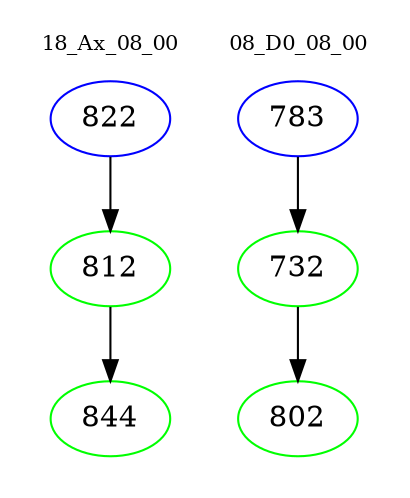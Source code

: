 digraph{
subgraph cluster_0 {
color = white
label = "18_Ax_08_00";
fontsize=10;
T0_822 [label="822", color="blue"]
T0_822 -> T0_812 [color="black"]
T0_812 [label="812", color="green"]
T0_812 -> T0_844 [color="black"]
T0_844 [label="844", color="green"]
}
subgraph cluster_1 {
color = white
label = "08_D0_08_00";
fontsize=10;
T1_783 [label="783", color="blue"]
T1_783 -> T1_732 [color="black"]
T1_732 [label="732", color="green"]
T1_732 -> T1_802 [color="black"]
T1_802 [label="802", color="green"]
}
}
